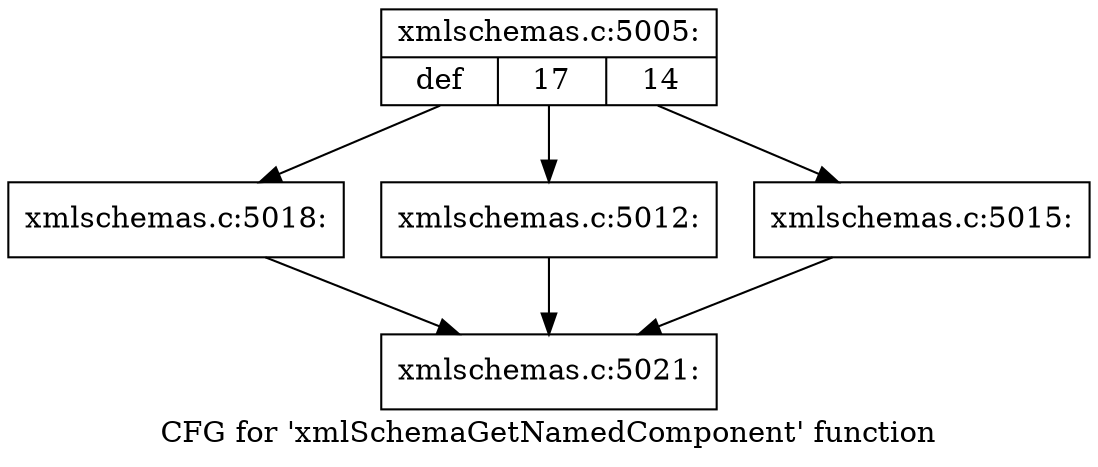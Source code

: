 digraph "CFG for 'xmlSchemaGetNamedComponent' function" {
	label="CFG for 'xmlSchemaGetNamedComponent' function";

	Node0x55d026325f80 [shape=record,label="{xmlschemas.c:5005:|{<s0>def|<s1>17|<s2>14}}"];
	Node0x55d026325f80 -> Node0x55d026327130;
	Node0x55d026325f80 -> Node0x55d026327470;
	Node0x55d026325f80 -> Node0x55d0263281b0;
	Node0x55d026327470 [shape=record,label="{xmlschemas.c:5012:}"];
	Node0x55d026327470 -> Node0x55d026325fd0;
	Node0x55d0263281b0 [shape=record,label="{xmlschemas.c:5015:}"];
	Node0x55d0263281b0 -> Node0x55d026325fd0;
	Node0x55d026327130 [shape=record,label="{xmlschemas.c:5018:}"];
	Node0x55d026327130 -> Node0x55d026325fd0;
	Node0x55d026325fd0 [shape=record,label="{xmlschemas.c:5021:}"];
}
